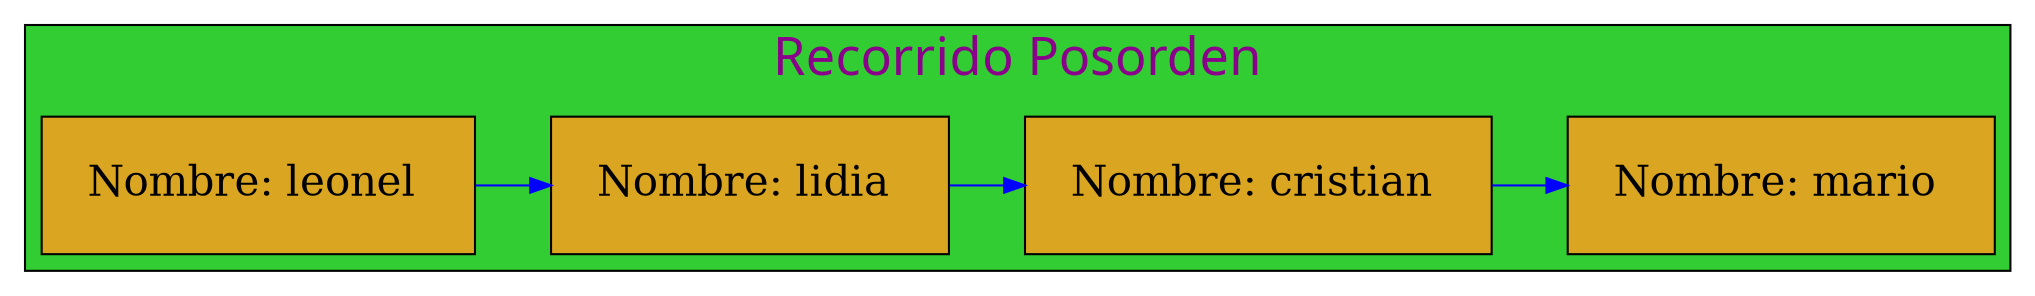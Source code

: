 digraph Posorder_Traversal{

graph[ranksep= "0.5",nodesep= "0.5"];subgraph cluster_5{

label="Recorrido Posorden";
labelloc=t;
fontcolor=magenta4;
fontname=algerian;
fontsize=25;
style=filled;
fillcolor=limegreen;

node[margin=0.3 shape=box style=filled fontcolor=black fillcolor=goldenrod fontsize=20];
{rank=same;

25770489424[label="Nombre: leonel " ];
25770483200[label="Nombre: lidia " ];
25770484544[label="Nombre: cristian " ];
25770483984[label="Nombre: mario " ];
};
25770489424 -> 25770483200 -> 25770484544 -> 25770483984 

[color=blue ];
}

}